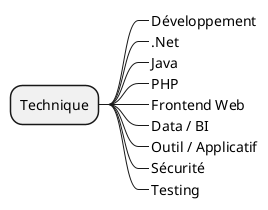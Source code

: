 @startmindmap
* Technique
**_ Développement
**_ .Net
**_ Java
**_ PHP
**_ Frontend Web
**_ Data / BI
**_ Outil / Applicatif
**_ Sécurité
**_ Testing
@endmindmap